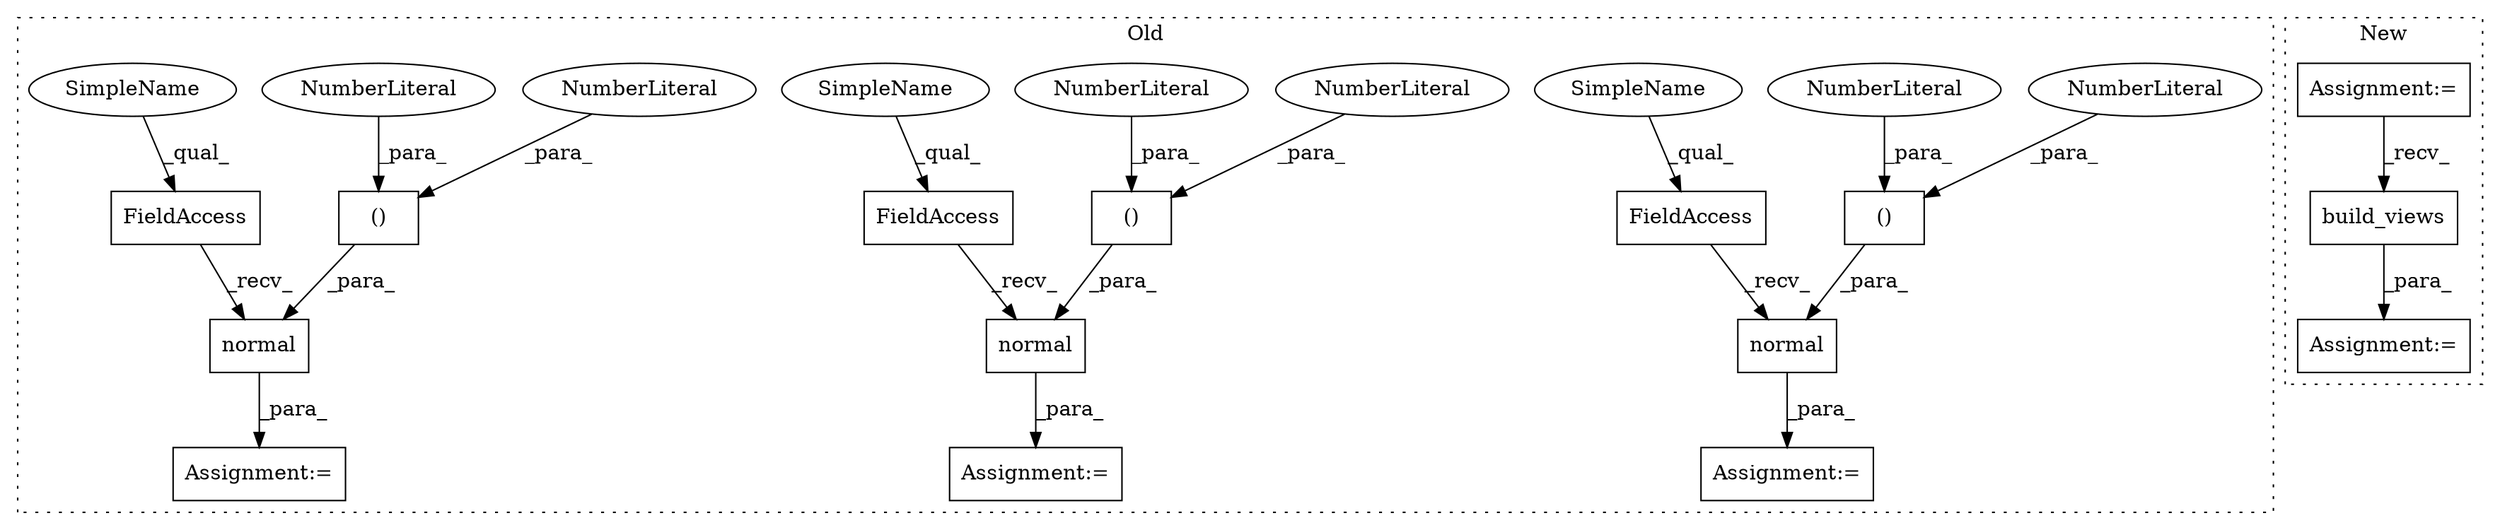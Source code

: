 digraph G {
subgraph cluster0 {
1 [label="normal" a="32" s="1309,1336" l="12,2" shape="box"];
3 [label="()" a="106" s="1321" l="15" shape="box"];
4 [label="NumberLiteral" a="34" s="1321" l="1" shape="ellipse"];
5 [label="NumberLiteral" a="34" s="1335" l="1" shape="ellipse"];
6 [label="FieldAccess" a="22" s="1296" l="12" shape="box"];
7 [label="FieldAccess" a="22" s="1196" l="12" shape="box"];
8 [label="normal" a="32" s="1209,1236" l="12,2" shape="box"];
9 [label="()" a="106" s="1221" l="15" shape="box"];
10 [label="NumberLiteral" a="34" s="1221" l="1" shape="ellipse"];
11 [label="NumberLiteral" a="34" s="1235" l="1" shape="ellipse"];
12 [label="FieldAccess" a="22" s="1246" l="12" shape="box"];
13 [label="normal" a="32" s="1259,1286" l="12,2" shape="box"];
14 [label="()" a="106" s="1271" l="15" shape="box"];
15 [label="NumberLiteral" a="34" s="1271" l="1" shape="ellipse"];
16 [label="NumberLiteral" a="34" s="1285" l="1" shape="ellipse"];
17 [label="Assignment:=" a="7" s="1295" l="1" shape="box"];
20 [label="Assignment:=" a="7" s="1245" l="1" shape="box"];
21 [label="Assignment:=" a="7" s="1195" l="1" shape="box"];
22 [label="SimpleName" a="42" s="1196" l="5" shape="ellipse"];
23 [label="SimpleName" a="42" s="1246" l="5" shape="ellipse"];
24 [label="SimpleName" a="42" s="1296" l="5" shape="ellipse"];
label = "Old";
style="dotted";
}
subgraph cluster1 {
2 [label="build_views" a="32" s="1514,1528" l="12,1" shape="box"];
18 [label="Assignment:=" a="7" s="1367" l="7" shape="box"];
19 [label="Assignment:=" a="7" s="1505" l="1" shape="box"];
label = "New";
style="dotted";
}
1 -> 17 [label="_para_"];
2 -> 19 [label="_para_"];
3 -> 1 [label="_para_"];
4 -> 3 [label="_para_"];
5 -> 3 [label="_para_"];
6 -> 1 [label="_recv_"];
7 -> 8 [label="_recv_"];
8 -> 21 [label="_para_"];
9 -> 8 [label="_para_"];
10 -> 9 [label="_para_"];
11 -> 9 [label="_para_"];
12 -> 13 [label="_recv_"];
13 -> 20 [label="_para_"];
14 -> 13 [label="_para_"];
15 -> 14 [label="_para_"];
16 -> 14 [label="_para_"];
18 -> 2 [label="_recv_"];
22 -> 7 [label="_qual_"];
23 -> 12 [label="_qual_"];
24 -> 6 [label="_qual_"];
}